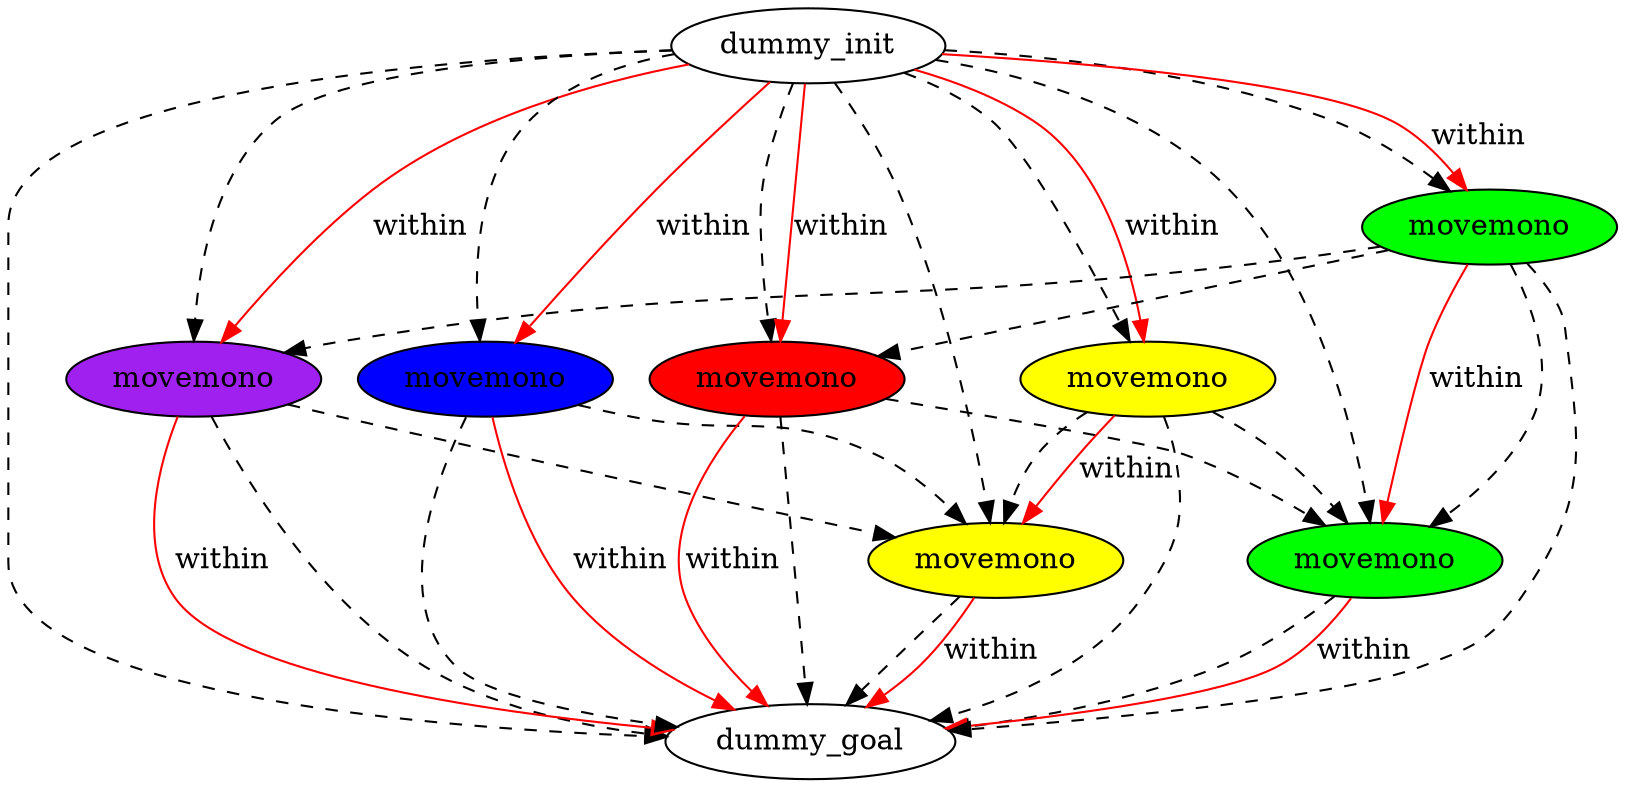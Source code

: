 digraph {
	"5a6d86ba-1434-faeb-261f-32ead2bcc804" [label=dummy_init fillcolor=white style=filled]
	"3d948afd-864d-3a8d-1067-308a95cc34cd" [label=dummy_goal fillcolor=white style=filled]
	"80ef2ccf-8999-b812-d616-76fcbb1ffaf4" [label=movemono fillcolor=purple style=filled]
	"fb9c7376-9232-cc60-3bae-eb8eed569361" [label=movemono fillcolor=blue style=filled]
	"16a3ce4e-ca5c-4c4a-e79b-d4394236fb0e" [label=movemono fillcolor=red style=filled]
	"8bf54fa8-8ae9-1f31-4674-a2f56818f77e" [label=movemono fillcolor=yellow style=filled]
	"e5642b96-9624-ba9d-1cea-0ac0d466f946" [label=movemono fillcolor=yellow style=filled]
	"c8b1ef8c-12a5-9eaf-f0d4-ad0c23a29fe4" [label=movemono fillcolor=green style=filled]
	"b506aa35-cfa8-5cc8-0dab-44287303f483" [label=movemono fillcolor=green style=filled]
	"e5642b96-9624-ba9d-1cea-0ac0d466f946" -> "3d948afd-864d-3a8d-1067-308a95cc34cd" [color=black style=dashed]
	"16a3ce4e-ca5c-4c4a-e79b-d4394236fb0e" -> "3d948afd-864d-3a8d-1067-308a95cc34cd" [color=black style=dashed]
	"b506aa35-cfa8-5cc8-0dab-44287303f483" -> "3d948afd-864d-3a8d-1067-308a95cc34cd" [color=black style=dashed]
	"5a6d86ba-1434-faeb-261f-32ead2bcc804" -> "3d948afd-864d-3a8d-1067-308a95cc34cd" [color=black style=dashed]
	"fb9c7376-9232-cc60-3bae-eb8eed569361" -> "8bf54fa8-8ae9-1f31-4674-a2f56818f77e" [color=black style=dashed]
	"80ef2ccf-8999-b812-d616-76fcbb1ffaf4" -> "8bf54fa8-8ae9-1f31-4674-a2f56818f77e" [color=black style=dashed]
	"5a6d86ba-1434-faeb-261f-32ead2bcc804" -> "b506aa35-cfa8-5cc8-0dab-44287303f483" [color=black style=dashed]
	"5a6d86ba-1434-faeb-261f-32ead2bcc804" -> "16a3ce4e-ca5c-4c4a-e79b-d4394236fb0e" [color=black style=dashed]
	"5a6d86ba-1434-faeb-261f-32ead2bcc804" -> "e5642b96-9624-ba9d-1cea-0ac0d466f946" [color=black style=dashed]
	"b506aa35-cfa8-5cc8-0dab-44287303f483" -> "16a3ce4e-ca5c-4c4a-e79b-d4394236fb0e" [color=black style=dashed]
	"8bf54fa8-8ae9-1f31-4674-a2f56818f77e" -> "3d948afd-864d-3a8d-1067-308a95cc34cd" [color=black style=dashed]
	"80ef2ccf-8999-b812-d616-76fcbb1ffaf4" -> "3d948afd-864d-3a8d-1067-308a95cc34cd" [color=black style=dashed]
	"fb9c7376-9232-cc60-3bae-eb8eed569361" -> "3d948afd-864d-3a8d-1067-308a95cc34cd" [color=black style=dashed]
	"b506aa35-cfa8-5cc8-0dab-44287303f483" -> "c8b1ef8c-12a5-9eaf-f0d4-ad0c23a29fe4" [color=black style=dashed]
	"5a6d86ba-1434-faeb-261f-32ead2bcc804" -> "c8b1ef8c-12a5-9eaf-f0d4-ad0c23a29fe4" [color=black style=dashed]
	"e5642b96-9624-ba9d-1cea-0ac0d466f946" -> "c8b1ef8c-12a5-9eaf-f0d4-ad0c23a29fe4" [color=black style=dashed]
	"16a3ce4e-ca5c-4c4a-e79b-d4394236fb0e" -> "c8b1ef8c-12a5-9eaf-f0d4-ad0c23a29fe4" [color=black style=dashed]
	"e5642b96-9624-ba9d-1cea-0ac0d466f946" -> "8bf54fa8-8ae9-1f31-4674-a2f56818f77e" [color=black style=dashed]
	"5a6d86ba-1434-faeb-261f-32ead2bcc804" -> "80ef2ccf-8999-b812-d616-76fcbb1ffaf4" [color=black style=dashed]
	"5a6d86ba-1434-faeb-261f-32ead2bcc804" -> "8bf54fa8-8ae9-1f31-4674-a2f56818f77e" [color=black style=dashed]
	"b506aa35-cfa8-5cc8-0dab-44287303f483" -> "80ef2ccf-8999-b812-d616-76fcbb1ffaf4" [color=black style=dashed]
	"c8b1ef8c-12a5-9eaf-f0d4-ad0c23a29fe4" -> "3d948afd-864d-3a8d-1067-308a95cc34cd" [color=black style=dashed]
	"5a6d86ba-1434-faeb-261f-32ead2bcc804" -> "fb9c7376-9232-cc60-3bae-eb8eed569361" [color=black style=dashed]
	"8bf54fa8-8ae9-1f31-4674-a2f56818f77e" -> "3d948afd-864d-3a8d-1067-308a95cc34cd" [label=within color=red]
	"5a6d86ba-1434-faeb-261f-32ead2bcc804" -> "fb9c7376-9232-cc60-3bae-eb8eed569361" [label=within color=red]
	"5a6d86ba-1434-faeb-261f-32ead2bcc804" -> "b506aa35-cfa8-5cc8-0dab-44287303f483" [label=within color=red]
	"5a6d86ba-1434-faeb-261f-32ead2bcc804" -> "16a3ce4e-ca5c-4c4a-e79b-d4394236fb0e" [label=within color=red]
	"16a3ce4e-ca5c-4c4a-e79b-d4394236fb0e" -> "3d948afd-864d-3a8d-1067-308a95cc34cd" [label=within color=red]
	"80ef2ccf-8999-b812-d616-76fcbb1ffaf4" -> "3d948afd-864d-3a8d-1067-308a95cc34cd" [label=within color=red]
	"e5642b96-9624-ba9d-1cea-0ac0d466f946" -> "8bf54fa8-8ae9-1f31-4674-a2f56818f77e" [label=within color=red]
	"c8b1ef8c-12a5-9eaf-f0d4-ad0c23a29fe4" -> "3d948afd-864d-3a8d-1067-308a95cc34cd" [label=within color=red]
	"b506aa35-cfa8-5cc8-0dab-44287303f483" -> "c8b1ef8c-12a5-9eaf-f0d4-ad0c23a29fe4" [label=within color=red]
	"5a6d86ba-1434-faeb-261f-32ead2bcc804" -> "80ef2ccf-8999-b812-d616-76fcbb1ffaf4" [label=within color=red]
	"fb9c7376-9232-cc60-3bae-eb8eed569361" -> "3d948afd-864d-3a8d-1067-308a95cc34cd" [label=within color=red]
	"5a6d86ba-1434-faeb-261f-32ead2bcc804" -> "e5642b96-9624-ba9d-1cea-0ac0d466f946" [label=within color=red]
}
